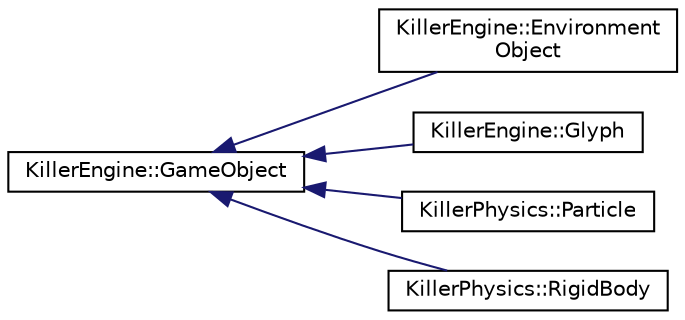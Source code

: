 digraph "Graphical Class Hierarchy"
{
  edge [fontname="Helvetica",fontsize="10",labelfontname="Helvetica",labelfontsize="10"];
  node [fontname="Helvetica",fontsize="10",shape=record];
  rankdir="LR";
  Node0 [label="KillerEngine::GameObject",height=0.2,width=0.4,color="black", fillcolor="white", style="filled",URL="$class_killer_engine_1_1_game_object.html"];
  Node0 -> Node1 [dir="back",color="midnightblue",fontsize="10",style="solid",fontname="Helvetica"];
  Node1 [label="KillerEngine::Environment\lObject",height=0.2,width=0.4,color="black", fillcolor="white", style="filled",URL="$class_killer_engine_1_1_environment_object.html"];
  Node0 -> Node2 [dir="back",color="midnightblue",fontsize="10",style="solid",fontname="Helvetica"];
  Node2 [label="KillerEngine::Glyph",height=0.2,width=0.4,color="black", fillcolor="white", style="filled",URL="$class_killer_engine_1_1_glyph.html"];
  Node0 -> Node3 [dir="back",color="midnightblue",fontsize="10",style="solid",fontname="Helvetica"];
  Node3 [label="KillerPhysics::Particle",height=0.2,width=0.4,color="black", fillcolor="white", style="filled",URL="$class_killer_physics_1_1_particle.html"];
  Node0 -> Node4 [dir="back",color="midnightblue",fontsize="10",style="solid",fontname="Helvetica"];
  Node4 [label="KillerPhysics::RigidBody",height=0.2,width=0.4,color="black", fillcolor="white", style="filled",URL="$class_killer_physics_1_1_rigid_body.html"];
}
